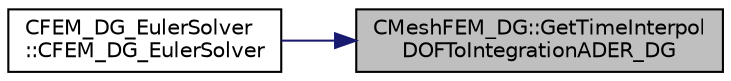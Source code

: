 digraph "CMeshFEM_DG::GetTimeInterpolDOFToIntegrationADER_DG"
{
 // LATEX_PDF_SIZE
  edge [fontname="Helvetica",fontsize="10",labelfontname="Helvetica",labelfontsize="10"];
  node [fontname="Helvetica",fontsize="10",shape=record];
  rankdir="RL";
  Node1 [label="CMeshFEM_DG::GetTimeInterpol\lDOFToIntegrationADER_DG",height=0.2,width=0.4,color="black", fillcolor="grey75", style="filled", fontcolor="black",tooltip="Function, which makes available the time interpolation matrix between the time DOFs and time integrat..."];
  Node1 -> Node2 [dir="back",color="midnightblue",fontsize="10",style="solid",fontname="Helvetica"];
  Node2 [label="CFEM_DG_EulerSolver\l::CFEM_DG_EulerSolver",height=0.2,width=0.4,color="black", fillcolor="white", style="filled",URL="$classCFEM__DG__EulerSolver.html#a677fa998b78bd489a3f8bee0d56623dd",tooltip=" "];
}

